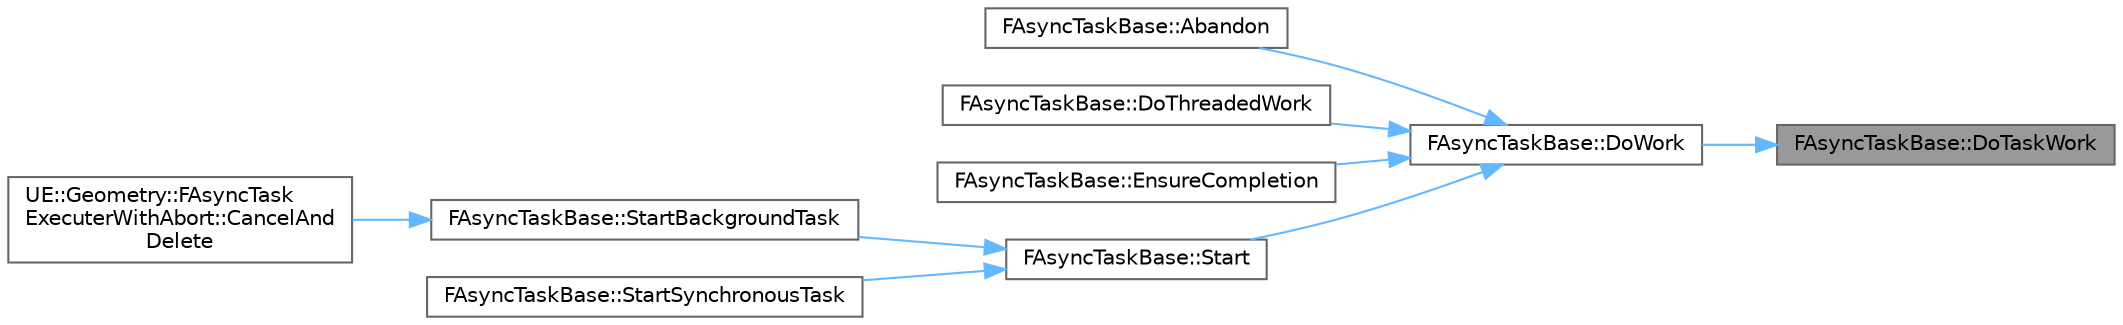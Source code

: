 digraph "FAsyncTaskBase::DoTaskWork"
{
 // INTERACTIVE_SVG=YES
 // LATEX_PDF_SIZE
  bgcolor="transparent";
  edge [fontname=Helvetica,fontsize=10,labelfontname=Helvetica,labelfontsize=10];
  node [fontname=Helvetica,fontsize=10,shape=box,height=0.2,width=0.4];
  rankdir="RL";
  Node1 [id="Node000001",label="FAsyncTaskBase::DoTaskWork",height=0.2,width=0.4,color="gray40", fillcolor="grey60", style="filled", fontcolor="black",tooltip="Perform task's work."];
  Node1 -> Node2 [id="edge1_Node000001_Node000002",dir="back",color="steelblue1",style="solid",tooltip=" "];
  Node2 [id="Node000002",label="FAsyncTaskBase::DoWork",height=0.2,width=0.4,color="grey40", fillcolor="white", style="filled",URL="$dd/d1f/classFAsyncTaskBase.html#aaf21f53e538cb068a717a708fa98a8f9",tooltip="Tells the user job to do the work, sometimes called synchronously, sometimes from the thread pool."];
  Node2 -> Node3 [id="edge2_Node000002_Node000003",dir="back",color="steelblue1",style="solid",tooltip=" "];
  Node3 [id="Node000003",label="FAsyncTaskBase::Abandon",height=0.2,width=0.4,color="grey40", fillcolor="white", style="filled",URL="$dd/d1f/classFAsyncTaskBase.html#a3c35eb046c147e233985e587733e8c87",tooltip="Always called from the thread pool."];
  Node2 -> Node4 [id="edge3_Node000002_Node000004",dir="back",color="steelblue1",style="solid",tooltip=" "];
  Node4 [id="Node000004",label="FAsyncTaskBase::DoThreadedWork",height=0.2,width=0.4,color="grey40", fillcolor="white", style="filled",URL="$dd/d1f/classFAsyncTaskBase.html#a8ce85722d06850f8683ae350167120ba",tooltip="Performs the work, this is only called from a pool thread."];
  Node2 -> Node5 [id="edge4_Node000002_Node000005",dir="back",color="steelblue1",style="solid",tooltip=" "];
  Node5 [id="Node000005",label="FAsyncTaskBase::EnsureCompletion",height=0.2,width=0.4,color="grey40", fillcolor="white", style="filled",URL="$dd/d1f/classFAsyncTaskBase.html#a44c87f796f4f1da903628b866580e477",tooltip="Wait until the job is complete."];
  Node2 -> Node6 [id="edge5_Node000002_Node000006",dir="back",color="steelblue1",style="solid",tooltip=" "];
  Node6 [id="Node000006",label="FAsyncTaskBase::Start",height=0.2,width=0.4,color="grey40", fillcolor="white", style="filled",URL="$dd/d1f/classFAsyncTaskBase.html#a7d2f5aaf9d465aca330a062715982cf8",tooltip=" "];
  Node6 -> Node7 [id="edge6_Node000006_Node000007",dir="back",color="steelblue1",style="solid",tooltip=" "];
  Node7 [id="Node000007",label="FAsyncTaskBase::StartBackgroundTask",height=0.2,width=0.4,color="grey40", fillcolor="white", style="filled",URL="$dd/d1f/classFAsyncTaskBase.html#a95b4dfb08548988b7236fb1b95f450f7",tooltip="Queue this task for processing by the background thread pool."];
  Node7 -> Node8 [id="edge7_Node000007_Node000008",dir="back",color="steelblue1",style="solid",tooltip=" "];
  Node8 [id="Node000008",label="UE::Geometry::FAsyncTask\lExecuterWithAbort::CancelAnd\lDelete",height=0.2,width=0.4,color="grey40", fillcolor="white", style="filled",URL="$d1/dab/classUE_1_1Geometry_1_1FAsyncTaskExecuterWithAbort.html#a7a59a722421dd829e04171a8264884fc",tooltip="Tells the child FAbandonableTask to terminate itself, via the bAbort flag passed in SetAbortSource,..."];
  Node6 -> Node9 [id="edge8_Node000006_Node000009",dir="back",color="steelblue1",style="solid",tooltip=" "];
  Node9 [id="Node000009",label="FAsyncTaskBase::StartSynchronousTask",height=0.2,width=0.4,color="grey40", fillcolor="white", style="filled",URL="$dd/d1f/classFAsyncTaskBase.html#a7fab90d0cea6b27bfd02d55ff98bcbb0",tooltip="Run this task on this thread."];
}

